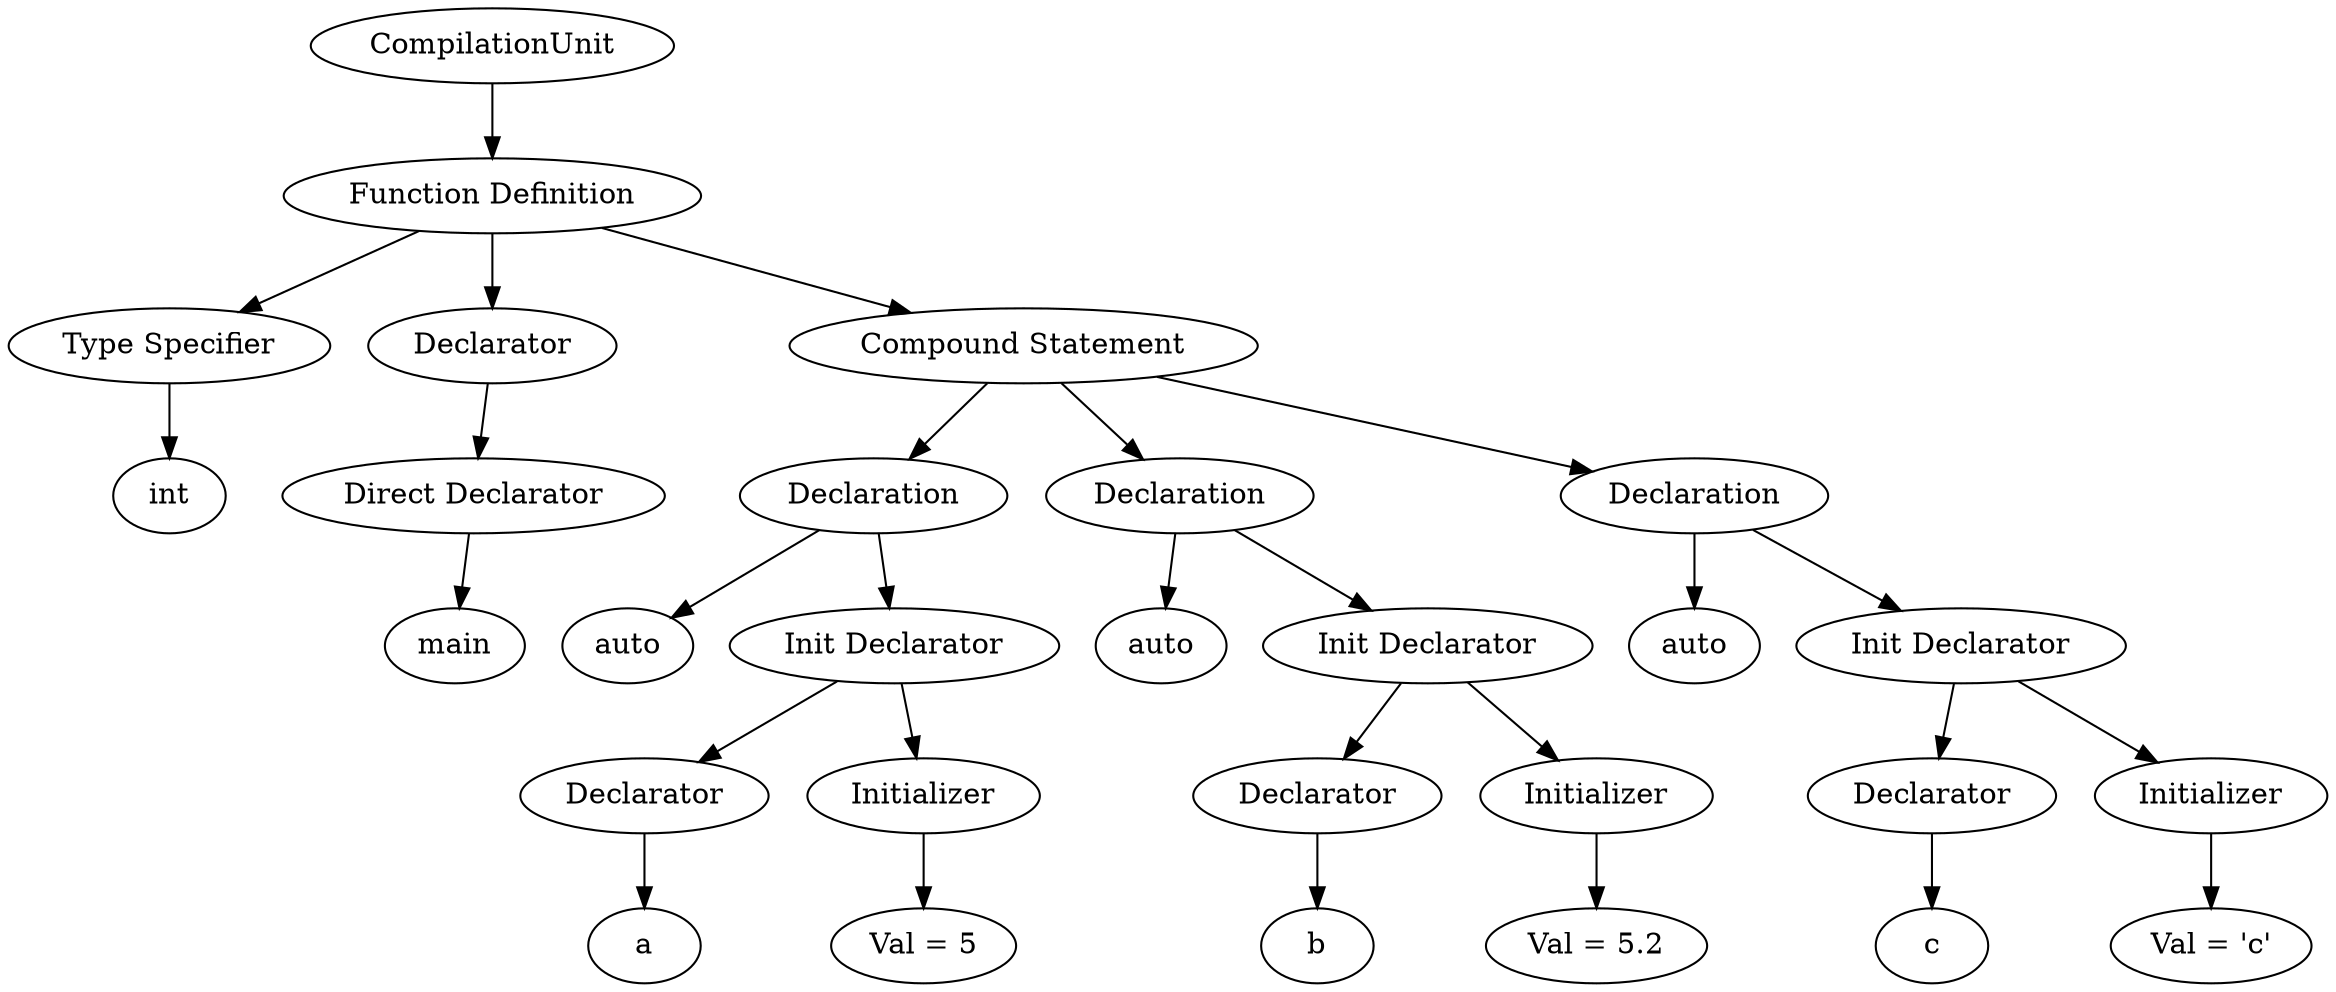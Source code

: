 digraph G {
		Q0[label="CompilationUnit"];
		Q0 -> Q1
		Q1[label="Function Definition"];
		Q1 -> Q2
		Q2[label="Type Specifier"];
		Q2 -> Q3
		Q3[label="int"];
		Q1 -> Q4
		Q4[label="Declarator"];
		Q4 -> Q5
		Q5[label="Direct Declarator"];
		Q5 -> Q6
		Q6[label="main"];
		Q1 -> Q7
		Q7[label="Compound Statement"];
		Q7 -> Q8
		Q8[label="Declaration"];
		Q8 -> Q9
		Q9[label="auto"];
		Q8 -> Q10
		Q10[label="Init Declarator"];
		Q10 -> Q11
		Q11[label="Declarator"];
		Q11 -> Q12
		Q12[label="a"];
		Q10 -> Q13
		Q13[label="Initializer"];
		Q13 -> Q14
		Q14[label="Val = 5"];
		Q7 -> Q15
		Q15[label="Declaration"];
		Q15 -> Q16
		Q16[label="auto"];
		Q15 -> Q17
		Q17[label="Init Declarator"];
		Q17 -> Q18
		Q18[label="Declarator"];
		Q18 -> Q19
		Q19[label="b"];
		Q17 -> Q20
		Q20[label="Initializer"];
		Q20 -> Q21
		Q21[label="Val = 5.2"];
		Q7 -> Q22
		Q22[label="Declaration"];
		Q22 -> Q23
		Q23[label="auto"];
		Q22 -> Q24
		Q24[label="Init Declarator"];
		Q24 -> Q25
		Q25[label="Declarator"];
		Q25 -> Q26
		Q26[label="c"];
		Q24 -> Q27
		Q27[label="Initializer"];
		Q27 -> Q28
		Q28[label="Val = 'c'"];
		
}